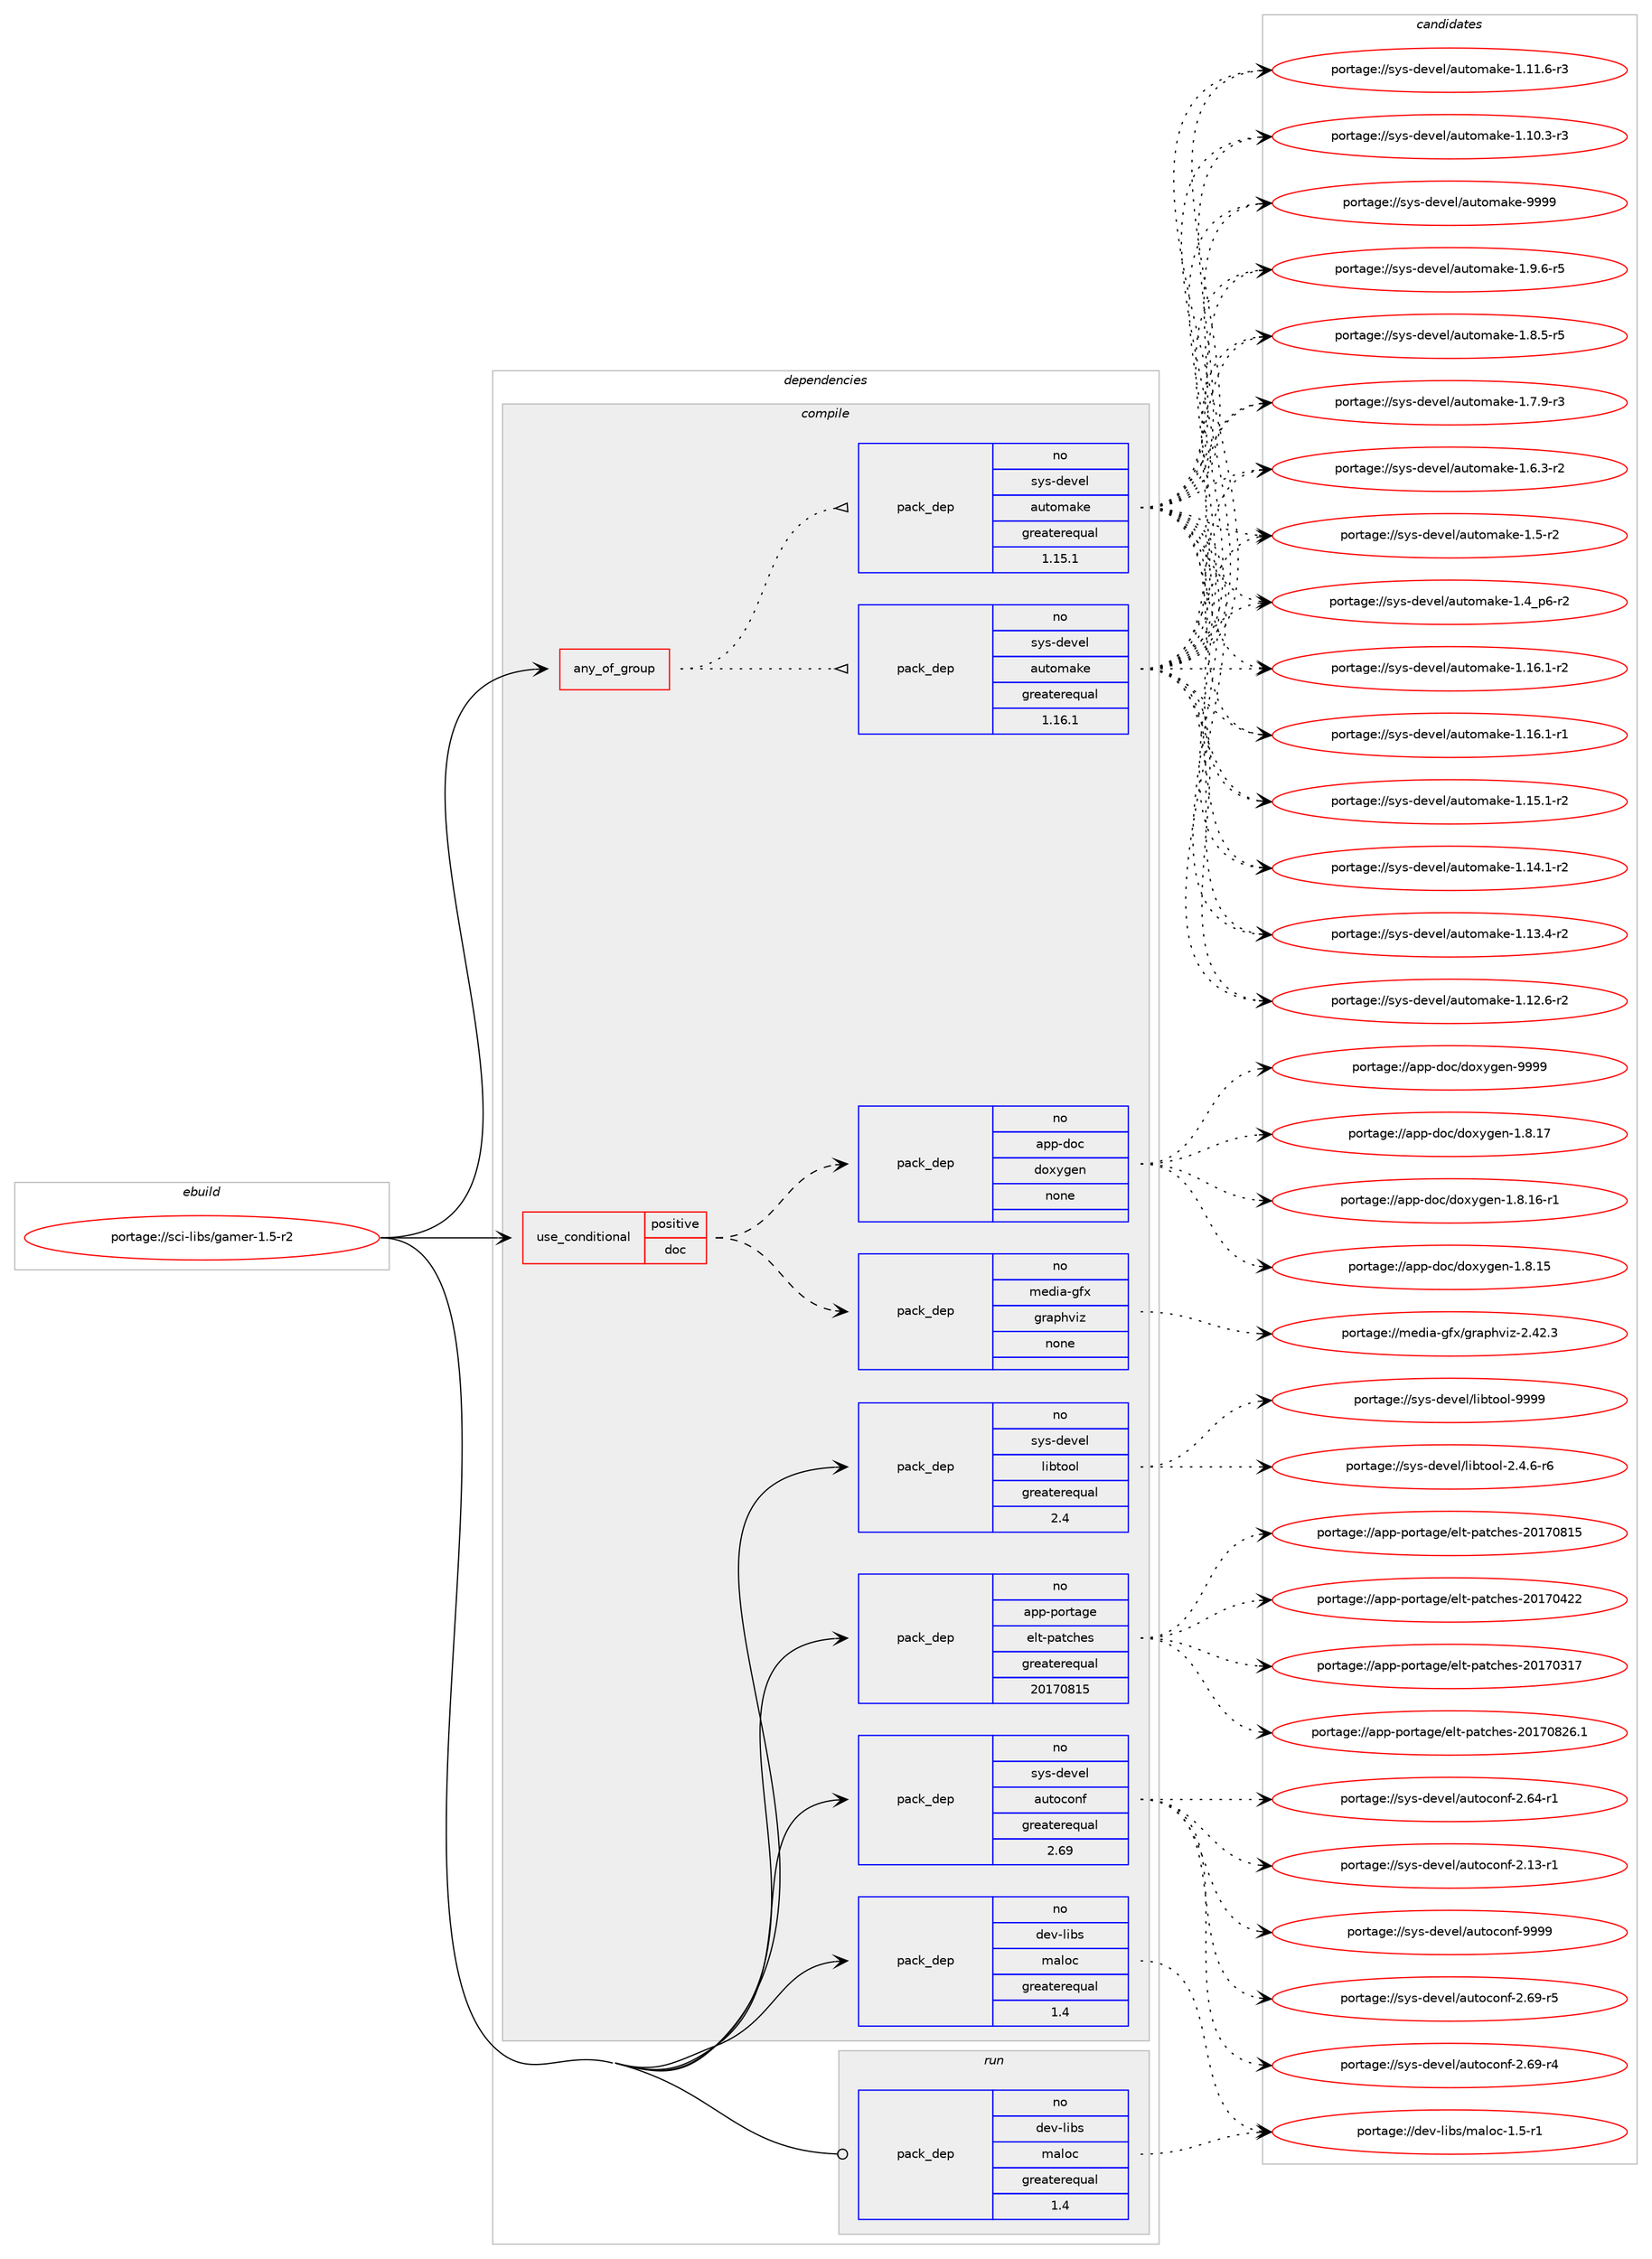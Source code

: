 digraph prolog {

# *************
# Graph options
# *************

newrank=true;
concentrate=true;
compound=true;
graph [rankdir=LR,fontname=Helvetica,fontsize=10,ranksep=1.5];#, ranksep=2.5, nodesep=0.2];
edge  [arrowhead=vee];
node  [fontname=Helvetica,fontsize=10];

# **********
# The ebuild
# **********

subgraph cluster_leftcol {
color=gray;
rank=same;
label=<<i>ebuild</i>>;
id [label="portage://sci-libs/gamer-1.5-r2", color=red, width=4, href="../sci-libs/gamer-1.5-r2.svg"];
}

# ****************
# The dependencies
# ****************

subgraph cluster_midcol {
color=gray;
label=<<i>dependencies</i>>;
subgraph cluster_compile {
fillcolor="#eeeeee";
style=filled;
label=<<i>compile</i>>;
subgraph any1050 {
dependency50120 [label=<<TABLE BORDER="0" CELLBORDER="1" CELLSPACING="0" CELLPADDING="4"><TR><TD CELLPADDING="10">any_of_group</TD></TR></TABLE>>, shape=none, color=red];subgraph pack38592 {
dependency50121 [label=<<TABLE BORDER="0" CELLBORDER="1" CELLSPACING="0" CELLPADDING="4" WIDTH="220"><TR><TD ROWSPAN="6" CELLPADDING="30">pack_dep</TD></TR><TR><TD WIDTH="110">no</TD></TR><TR><TD>sys-devel</TD></TR><TR><TD>automake</TD></TR><TR><TD>greaterequal</TD></TR><TR><TD>1.16.1</TD></TR></TABLE>>, shape=none, color=blue];
}
dependency50120:e -> dependency50121:w [weight=20,style="dotted",arrowhead="oinv"];
subgraph pack38593 {
dependency50122 [label=<<TABLE BORDER="0" CELLBORDER="1" CELLSPACING="0" CELLPADDING="4" WIDTH="220"><TR><TD ROWSPAN="6" CELLPADDING="30">pack_dep</TD></TR><TR><TD WIDTH="110">no</TD></TR><TR><TD>sys-devel</TD></TR><TR><TD>automake</TD></TR><TR><TD>greaterequal</TD></TR><TR><TD>1.15.1</TD></TR></TABLE>>, shape=none, color=blue];
}
dependency50120:e -> dependency50122:w [weight=20,style="dotted",arrowhead="oinv"];
}
id:e -> dependency50120:w [weight=20,style="solid",arrowhead="vee"];
subgraph cond10430 {
dependency50123 [label=<<TABLE BORDER="0" CELLBORDER="1" CELLSPACING="0" CELLPADDING="4"><TR><TD ROWSPAN="3" CELLPADDING="10">use_conditional</TD></TR><TR><TD>positive</TD></TR><TR><TD>doc</TD></TR></TABLE>>, shape=none, color=red];
subgraph pack38594 {
dependency50124 [label=<<TABLE BORDER="0" CELLBORDER="1" CELLSPACING="0" CELLPADDING="4" WIDTH="220"><TR><TD ROWSPAN="6" CELLPADDING="30">pack_dep</TD></TR><TR><TD WIDTH="110">no</TD></TR><TR><TD>media-gfx</TD></TR><TR><TD>graphviz</TD></TR><TR><TD>none</TD></TR><TR><TD></TD></TR></TABLE>>, shape=none, color=blue];
}
dependency50123:e -> dependency50124:w [weight=20,style="dashed",arrowhead="vee"];
subgraph pack38595 {
dependency50125 [label=<<TABLE BORDER="0" CELLBORDER="1" CELLSPACING="0" CELLPADDING="4" WIDTH="220"><TR><TD ROWSPAN="6" CELLPADDING="30">pack_dep</TD></TR><TR><TD WIDTH="110">no</TD></TR><TR><TD>app-doc</TD></TR><TR><TD>doxygen</TD></TR><TR><TD>none</TD></TR><TR><TD></TD></TR></TABLE>>, shape=none, color=blue];
}
dependency50123:e -> dependency50125:w [weight=20,style="dashed",arrowhead="vee"];
}
id:e -> dependency50123:w [weight=20,style="solid",arrowhead="vee"];
subgraph pack38596 {
dependency50126 [label=<<TABLE BORDER="0" CELLBORDER="1" CELLSPACING="0" CELLPADDING="4" WIDTH="220"><TR><TD ROWSPAN="6" CELLPADDING="30">pack_dep</TD></TR><TR><TD WIDTH="110">no</TD></TR><TR><TD>app-portage</TD></TR><TR><TD>elt-patches</TD></TR><TR><TD>greaterequal</TD></TR><TR><TD>20170815</TD></TR></TABLE>>, shape=none, color=blue];
}
id:e -> dependency50126:w [weight=20,style="solid",arrowhead="vee"];
subgraph pack38597 {
dependency50127 [label=<<TABLE BORDER="0" CELLBORDER="1" CELLSPACING="0" CELLPADDING="4" WIDTH="220"><TR><TD ROWSPAN="6" CELLPADDING="30">pack_dep</TD></TR><TR><TD WIDTH="110">no</TD></TR><TR><TD>dev-libs</TD></TR><TR><TD>maloc</TD></TR><TR><TD>greaterequal</TD></TR><TR><TD>1.4</TD></TR></TABLE>>, shape=none, color=blue];
}
id:e -> dependency50127:w [weight=20,style="solid",arrowhead="vee"];
subgraph pack38598 {
dependency50128 [label=<<TABLE BORDER="0" CELLBORDER="1" CELLSPACING="0" CELLPADDING="4" WIDTH="220"><TR><TD ROWSPAN="6" CELLPADDING="30">pack_dep</TD></TR><TR><TD WIDTH="110">no</TD></TR><TR><TD>sys-devel</TD></TR><TR><TD>autoconf</TD></TR><TR><TD>greaterequal</TD></TR><TR><TD>2.69</TD></TR></TABLE>>, shape=none, color=blue];
}
id:e -> dependency50128:w [weight=20,style="solid",arrowhead="vee"];
subgraph pack38599 {
dependency50129 [label=<<TABLE BORDER="0" CELLBORDER="1" CELLSPACING="0" CELLPADDING="4" WIDTH="220"><TR><TD ROWSPAN="6" CELLPADDING="30">pack_dep</TD></TR><TR><TD WIDTH="110">no</TD></TR><TR><TD>sys-devel</TD></TR><TR><TD>libtool</TD></TR><TR><TD>greaterequal</TD></TR><TR><TD>2.4</TD></TR></TABLE>>, shape=none, color=blue];
}
id:e -> dependency50129:w [weight=20,style="solid",arrowhead="vee"];
}
subgraph cluster_compileandrun {
fillcolor="#eeeeee";
style=filled;
label=<<i>compile and run</i>>;
}
subgraph cluster_run {
fillcolor="#eeeeee";
style=filled;
label=<<i>run</i>>;
subgraph pack38600 {
dependency50130 [label=<<TABLE BORDER="0" CELLBORDER="1" CELLSPACING="0" CELLPADDING="4" WIDTH="220"><TR><TD ROWSPAN="6" CELLPADDING="30">pack_dep</TD></TR><TR><TD WIDTH="110">no</TD></TR><TR><TD>dev-libs</TD></TR><TR><TD>maloc</TD></TR><TR><TD>greaterequal</TD></TR><TR><TD>1.4</TD></TR></TABLE>>, shape=none, color=blue];
}
id:e -> dependency50130:w [weight=20,style="solid",arrowhead="odot"];
}
}

# **************
# The candidates
# **************

subgraph cluster_choices {
rank=same;
color=gray;
label=<<i>candidates</i>>;

subgraph choice38592 {
color=black;
nodesep=1;
choice115121115451001011181011084797117116111109971071014557575757 [label="portage://sys-devel/automake-9999", color=red, width=4,href="../sys-devel/automake-9999.svg"];
choice115121115451001011181011084797117116111109971071014549465746544511453 [label="portage://sys-devel/automake-1.9.6-r5", color=red, width=4,href="../sys-devel/automake-1.9.6-r5.svg"];
choice115121115451001011181011084797117116111109971071014549465646534511453 [label="portage://sys-devel/automake-1.8.5-r5", color=red, width=4,href="../sys-devel/automake-1.8.5-r5.svg"];
choice115121115451001011181011084797117116111109971071014549465546574511451 [label="portage://sys-devel/automake-1.7.9-r3", color=red, width=4,href="../sys-devel/automake-1.7.9-r3.svg"];
choice115121115451001011181011084797117116111109971071014549465446514511450 [label="portage://sys-devel/automake-1.6.3-r2", color=red, width=4,href="../sys-devel/automake-1.6.3-r2.svg"];
choice11512111545100101118101108479711711611110997107101454946534511450 [label="portage://sys-devel/automake-1.5-r2", color=red, width=4,href="../sys-devel/automake-1.5-r2.svg"];
choice115121115451001011181011084797117116111109971071014549465295112544511450 [label="portage://sys-devel/automake-1.4_p6-r2", color=red, width=4,href="../sys-devel/automake-1.4_p6-r2.svg"];
choice11512111545100101118101108479711711611110997107101454946495446494511450 [label="portage://sys-devel/automake-1.16.1-r2", color=red, width=4,href="../sys-devel/automake-1.16.1-r2.svg"];
choice11512111545100101118101108479711711611110997107101454946495446494511449 [label="portage://sys-devel/automake-1.16.1-r1", color=red, width=4,href="../sys-devel/automake-1.16.1-r1.svg"];
choice11512111545100101118101108479711711611110997107101454946495346494511450 [label="portage://sys-devel/automake-1.15.1-r2", color=red, width=4,href="../sys-devel/automake-1.15.1-r2.svg"];
choice11512111545100101118101108479711711611110997107101454946495246494511450 [label="portage://sys-devel/automake-1.14.1-r2", color=red, width=4,href="../sys-devel/automake-1.14.1-r2.svg"];
choice11512111545100101118101108479711711611110997107101454946495146524511450 [label="portage://sys-devel/automake-1.13.4-r2", color=red, width=4,href="../sys-devel/automake-1.13.4-r2.svg"];
choice11512111545100101118101108479711711611110997107101454946495046544511450 [label="portage://sys-devel/automake-1.12.6-r2", color=red, width=4,href="../sys-devel/automake-1.12.6-r2.svg"];
choice11512111545100101118101108479711711611110997107101454946494946544511451 [label="portage://sys-devel/automake-1.11.6-r3", color=red, width=4,href="../sys-devel/automake-1.11.6-r3.svg"];
choice11512111545100101118101108479711711611110997107101454946494846514511451 [label="portage://sys-devel/automake-1.10.3-r3", color=red, width=4,href="../sys-devel/automake-1.10.3-r3.svg"];
dependency50121:e -> choice115121115451001011181011084797117116111109971071014557575757:w [style=dotted,weight="100"];
dependency50121:e -> choice115121115451001011181011084797117116111109971071014549465746544511453:w [style=dotted,weight="100"];
dependency50121:e -> choice115121115451001011181011084797117116111109971071014549465646534511453:w [style=dotted,weight="100"];
dependency50121:e -> choice115121115451001011181011084797117116111109971071014549465546574511451:w [style=dotted,weight="100"];
dependency50121:e -> choice115121115451001011181011084797117116111109971071014549465446514511450:w [style=dotted,weight="100"];
dependency50121:e -> choice11512111545100101118101108479711711611110997107101454946534511450:w [style=dotted,weight="100"];
dependency50121:e -> choice115121115451001011181011084797117116111109971071014549465295112544511450:w [style=dotted,weight="100"];
dependency50121:e -> choice11512111545100101118101108479711711611110997107101454946495446494511450:w [style=dotted,weight="100"];
dependency50121:e -> choice11512111545100101118101108479711711611110997107101454946495446494511449:w [style=dotted,weight="100"];
dependency50121:e -> choice11512111545100101118101108479711711611110997107101454946495346494511450:w [style=dotted,weight="100"];
dependency50121:e -> choice11512111545100101118101108479711711611110997107101454946495246494511450:w [style=dotted,weight="100"];
dependency50121:e -> choice11512111545100101118101108479711711611110997107101454946495146524511450:w [style=dotted,weight="100"];
dependency50121:e -> choice11512111545100101118101108479711711611110997107101454946495046544511450:w [style=dotted,weight="100"];
dependency50121:e -> choice11512111545100101118101108479711711611110997107101454946494946544511451:w [style=dotted,weight="100"];
dependency50121:e -> choice11512111545100101118101108479711711611110997107101454946494846514511451:w [style=dotted,weight="100"];
}
subgraph choice38593 {
color=black;
nodesep=1;
choice115121115451001011181011084797117116111109971071014557575757 [label="portage://sys-devel/automake-9999", color=red, width=4,href="../sys-devel/automake-9999.svg"];
choice115121115451001011181011084797117116111109971071014549465746544511453 [label="portage://sys-devel/automake-1.9.6-r5", color=red, width=4,href="../sys-devel/automake-1.9.6-r5.svg"];
choice115121115451001011181011084797117116111109971071014549465646534511453 [label="portage://sys-devel/automake-1.8.5-r5", color=red, width=4,href="../sys-devel/automake-1.8.5-r5.svg"];
choice115121115451001011181011084797117116111109971071014549465546574511451 [label="portage://sys-devel/automake-1.7.9-r3", color=red, width=4,href="../sys-devel/automake-1.7.9-r3.svg"];
choice115121115451001011181011084797117116111109971071014549465446514511450 [label="portage://sys-devel/automake-1.6.3-r2", color=red, width=4,href="../sys-devel/automake-1.6.3-r2.svg"];
choice11512111545100101118101108479711711611110997107101454946534511450 [label="portage://sys-devel/automake-1.5-r2", color=red, width=4,href="../sys-devel/automake-1.5-r2.svg"];
choice115121115451001011181011084797117116111109971071014549465295112544511450 [label="portage://sys-devel/automake-1.4_p6-r2", color=red, width=4,href="../sys-devel/automake-1.4_p6-r2.svg"];
choice11512111545100101118101108479711711611110997107101454946495446494511450 [label="portage://sys-devel/automake-1.16.1-r2", color=red, width=4,href="../sys-devel/automake-1.16.1-r2.svg"];
choice11512111545100101118101108479711711611110997107101454946495446494511449 [label="portage://sys-devel/automake-1.16.1-r1", color=red, width=4,href="../sys-devel/automake-1.16.1-r1.svg"];
choice11512111545100101118101108479711711611110997107101454946495346494511450 [label="portage://sys-devel/automake-1.15.1-r2", color=red, width=4,href="../sys-devel/automake-1.15.1-r2.svg"];
choice11512111545100101118101108479711711611110997107101454946495246494511450 [label="portage://sys-devel/automake-1.14.1-r2", color=red, width=4,href="../sys-devel/automake-1.14.1-r2.svg"];
choice11512111545100101118101108479711711611110997107101454946495146524511450 [label="portage://sys-devel/automake-1.13.4-r2", color=red, width=4,href="../sys-devel/automake-1.13.4-r2.svg"];
choice11512111545100101118101108479711711611110997107101454946495046544511450 [label="portage://sys-devel/automake-1.12.6-r2", color=red, width=4,href="../sys-devel/automake-1.12.6-r2.svg"];
choice11512111545100101118101108479711711611110997107101454946494946544511451 [label="portage://sys-devel/automake-1.11.6-r3", color=red, width=4,href="../sys-devel/automake-1.11.6-r3.svg"];
choice11512111545100101118101108479711711611110997107101454946494846514511451 [label="portage://sys-devel/automake-1.10.3-r3", color=red, width=4,href="../sys-devel/automake-1.10.3-r3.svg"];
dependency50122:e -> choice115121115451001011181011084797117116111109971071014557575757:w [style=dotted,weight="100"];
dependency50122:e -> choice115121115451001011181011084797117116111109971071014549465746544511453:w [style=dotted,weight="100"];
dependency50122:e -> choice115121115451001011181011084797117116111109971071014549465646534511453:w [style=dotted,weight="100"];
dependency50122:e -> choice115121115451001011181011084797117116111109971071014549465546574511451:w [style=dotted,weight="100"];
dependency50122:e -> choice115121115451001011181011084797117116111109971071014549465446514511450:w [style=dotted,weight="100"];
dependency50122:e -> choice11512111545100101118101108479711711611110997107101454946534511450:w [style=dotted,weight="100"];
dependency50122:e -> choice115121115451001011181011084797117116111109971071014549465295112544511450:w [style=dotted,weight="100"];
dependency50122:e -> choice11512111545100101118101108479711711611110997107101454946495446494511450:w [style=dotted,weight="100"];
dependency50122:e -> choice11512111545100101118101108479711711611110997107101454946495446494511449:w [style=dotted,weight="100"];
dependency50122:e -> choice11512111545100101118101108479711711611110997107101454946495346494511450:w [style=dotted,weight="100"];
dependency50122:e -> choice11512111545100101118101108479711711611110997107101454946495246494511450:w [style=dotted,weight="100"];
dependency50122:e -> choice11512111545100101118101108479711711611110997107101454946495146524511450:w [style=dotted,weight="100"];
dependency50122:e -> choice11512111545100101118101108479711711611110997107101454946495046544511450:w [style=dotted,weight="100"];
dependency50122:e -> choice11512111545100101118101108479711711611110997107101454946494946544511451:w [style=dotted,weight="100"];
dependency50122:e -> choice11512111545100101118101108479711711611110997107101454946494846514511451:w [style=dotted,weight="100"];
}
subgraph choice38594 {
color=black;
nodesep=1;
choice1091011001059745103102120471031149711210411810512245504652504651 [label="portage://media-gfx/graphviz-2.42.3", color=red, width=4,href="../media-gfx/graphviz-2.42.3.svg"];
dependency50124:e -> choice1091011001059745103102120471031149711210411810512245504652504651:w [style=dotted,weight="100"];
}
subgraph choice38595 {
color=black;
nodesep=1;
choice971121124510011199471001111201211031011104557575757 [label="portage://app-doc/doxygen-9999", color=red, width=4,href="../app-doc/doxygen-9999.svg"];
choice9711211245100111994710011112012110310111045494656464955 [label="portage://app-doc/doxygen-1.8.17", color=red, width=4,href="../app-doc/doxygen-1.8.17.svg"];
choice97112112451001119947100111120121103101110454946564649544511449 [label="portage://app-doc/doxygen-1.8.16-r1", color=red, width=4,href="../app-doc/doxygen-1.8.16-r1.svg"];
choice9711211245100111994710011112012110310111045494656464953 [label="portage://app-doc/doxygen-1.8.15", color=red, width=4,href="../app-doc/doxygen-1.8.15.svg"];
dependency50125:e -> choice971121124510011199471001111201211031011104557575757:w [style=dotted,weight="100"];
dependency50125:e -> choice9711211245100111994710011112012110310111045494656464955:w [style=dotted,weight="100"];
dependency50125:e -> choice97112112451001119947100111120121103101110454946564649544511449:w [style=dotted,weight="100"];
dependency50125:e -> choice9711211245100111994710011112012110310111045494656464953:w [style=dotted,weight="100"];
}
subgraph choice38596 {
color=black;
nodesep=1;
choice971121124511211111411697103101471011081164511297116991041011154550484955485650544649 [label="portage://app-portage/elt-patches-20170826.1", color=red, width=4,href="../app-portage/elt-patches-20170826.1.svg"];
choice97112112451121111141169710310147101108116451129711699104101115455048495548564953 [label="portage://app-portage/elt-patches-20170815", color=red, width=4,href="../app-portage/elt-patches-20170815.svg"];
choice97112112451121111141169710310147101108116451129711699104101115455048495548525050 [label="portage://app-portage/elt-patches-20170422", color=red, width=4,href="../app-portage/elt-patches-20170422.svg"];
choice97112112451121111141169710310147101108116451129711699104101115455048495548514955 [label="portage://app-portage/elt-patches-20170317", color=red, width=4,href="../app-portage/elt-patches-20170317.svg"];
dependency50126:e -> choice971121124511211111411697103101471011081164511297116991041011154550484955485650544649:w [style=dotted,weight="100"];
dependency50126:e -> choice97112112451121111141169710310147101108116451129711699104101115455048495548564953:w [style=dotted,weight="100"];
dependency50126:e -> choice97112112451121111141169710310147101108116451129711699104101115455048495548525050:w [style=dotted,weight="100"];
dependency50126:e -> choice97112112451121111141169710310147101108116451129711699104101115455048495548514955:w [style=dotted,weight="100"];
}
subgraph choice38597 {
color=black;
nodesep=1;
choice1001011184510810598115471099710811199454946534511449 [label="portage://dev-libs/maloc-1.5-r1", color=red, width=4,href="../dev-libs/maloc-1.5-r1.svg"];
dependency50127:e -> choice1001011184510810598115471099710811199454946534511449:w [style=dotted,weight="100"];
}
subgraph choice38598 {
color=black;
nodesep=1;
choice115121115451001011181011084797117116111991111101024557575757 [label="portage://sys-devel/autoconf-9999", color=red, width=4,href="../sys-devel/autoconf-9999.svg"];
choice1151211154510010111810110847971171161119911111010245504654574511453 [label="portage://sys-devel/autoconf-2.69-r5", color=red, width=4,href="../sys-devel/autoconf-2.69-r5.svg"];
choice1151211154510010111810110847971171161119911111010245504654574511452 [label="portage://sys-devel/autoconf-2.69-r4", color=red, width=4,href="../sys-devel/autoconf-2.69-r4.svg"];
choice1151211154510010111810110847971171161119911111010245504654524511449 [label="portage://sys-devel/autoconf-2.64-r1", color=red, width=4,href="../sys-devel/autoconf-2.64-r1.svg"];
choice1151211154510010111810110847971171161119911111010245504649514511449 [label="portage://sys-devel/autoconf-2.13-r1", color=red, width=4,href="../sys-devel/autoconf-2.13-r1.svg"];
dependency50128:e -> choice115121115451001011181011084797117116111991111101024557575757:w [style=dotted,weight="100"];
dependency50128:e -> choice1151211154510010111810110847971171161119911111010245504654574511453:w [style=dotted,weight="100"];
dependency50128:e -> choice1151211154510010111810110847971171161119911111010245504654574511452:w [style=dotted,weight="100"];
dependency50128:e -> choice1151211154510010111810110847971171161119911111010245504654524511449:w [style=dotted,weight="100"];
dependency50128:e -> choice1151211154510010111810110847971171161119911111010245504649514511449:w [style=dotted,weight="100"];
}
subgraph choice38599 {
color=black;
nodesep=1;
choice1151211154510010111810110847108105981161111111084557575757 [label="portage://sys-devel/libtool-9999", color=red, width=4,href="../sys-devel/libtool-9999.svg"];
choice1151211154510010111810110847108105981161111111084550465246544511454 [label="portage://sys-devel/libtool-2.4.6-r6", color=red, width=4,href="../sys-devel/libtool-2.4.6-r6.svg"];
dependency50129:e -> choice1151211154510010111810110847108105981161111111084557575757:w [style=dotted,weight="100"];
dependency50129:e -> choice1151211154510010111810110847108105981161111111084550465246544511454:w [style=dotted,weight="100"];
}
subgraph choice38600 {
color=black;
nodesep=1;
choice1001011184510810598115471099710811199454946534511449 [label="portage://dev-libs/maloc-1.5-r1", color=red, width=4,href="../dev-libs/maloc-1.5-r1.svg"];
dependency50130:e -> choice1001011184510810598115471099710811199454946534511449:w [style=dotted,weight="100"];
}
}

}
